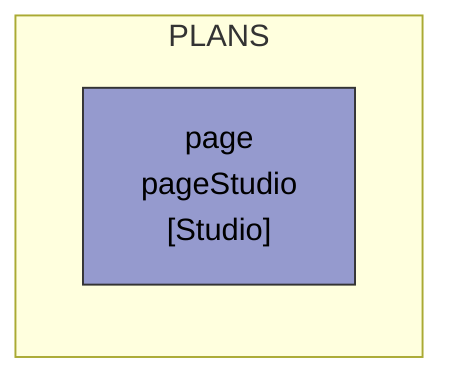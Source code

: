 flowchart LR

  subgraph PLANS
    pageStudio["page<br>pageStudio<br>[Studio]"]
  end

  class pageStudio page;
  classDef page fill:#959aceff,stroke:#333,stroke-width:1px,color:#000;